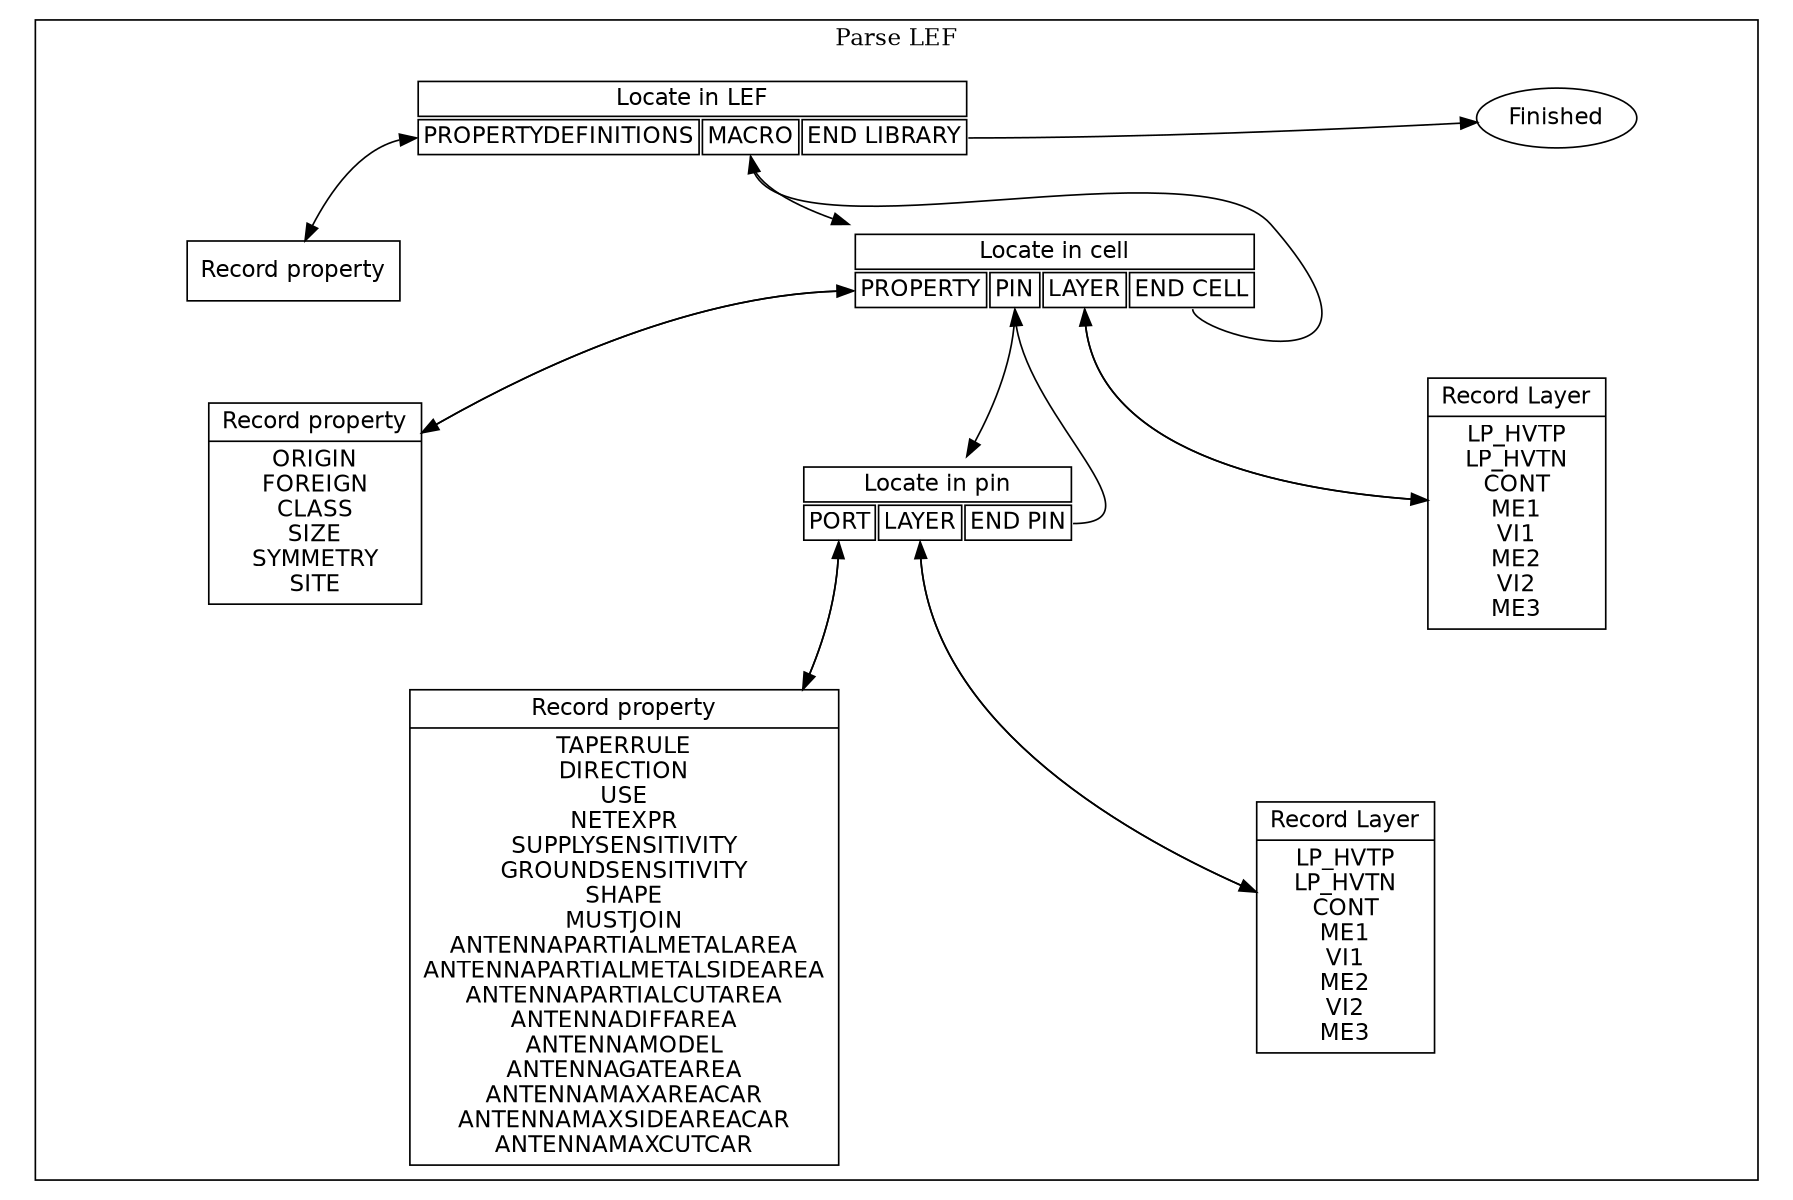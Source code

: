 digraph parseLEF {
    ordering=out;
    size="12,8";
    ratio=fill;
    rankdir=TB;
    style="invis";    
    concentrate=true;
    node [fontname=Helvetica shape=record];

    ###
    ###
    ###

    subgraph cluster {
        rankdir=TB;
        label="Parse LEF";
        graph [style=solid];
        SKIP_LINES [
            shape=plaintext
            label=<
                <table border="0" cellborder="1">
                    <tr>
                        <td colspan="3">Locate in LEF</td>
                    </tr>
                    <tr>
                        <td port='prop'>PROPERTYDEFINITIONS</td>
                        <td port='macro'>MACRO</td>
                        <td port='end'>END LIBRARY</td>
                    </tr>
                </table>
            >
        ];
        # PROPERTYDEFINITIONS
        P_READ_LINE [label="Record property"];

        SKIP_LINES:prop
        -> P_READ_LINE
        -> SKIP_LINES;
        # MACRO
        SKIP_LINES:macro
        -> M_SKIP_LINES;        

            M_SKIP_LINES [
                shape=plaintext
                label=<
                    <table border="0" cellborder="1">
                        <tr>
                            <td colspan="4">Locate in cell</td>
                        </tr>
                        <tr>
                            <td port='prop'>PROPERTY</td>
                            <td port='pin'>PIN</td>
                            <td port='layer'>LAYER</td>
                            <td port='end'>END CELL</td>
                        </tr>
                    </table>
                >
            ];
            # Property
            M_PROP_RECORD [label="{Record property|ORIGIN\nFOREIGN\nCLASS\nSIZE\nSYMMETRY\nSITE}"];

            M_SKIP_LINES:prop
            -> M_PROP_RECORD
            -> M_SKIP_LINES:prop;
            # Pin
            M_SKIP_LINES:pin
            -> PIN_SKIP_LINES;

                PIN_SKIP_LINES [
                    shape=plaintext
                    label=<
                        <table border="0" cellborder="1">
                            <tr>
                                <td colspan="3">Locate in pin</td>
                            </tr>
                            <tr>
                                <td port='port'>PORT</td>
                                <td port='layer'>LAYER</td>
                                <td port='end'>END PIN</td>
                            </tr>
                        </table>
                    >
                ];
                # Port
                PIN_PROP [label="{Record property|TAPERRULE\nDIRECTION\nUSE\nNETEXPR\nSUPPLYSENSITIVITY\nGROUNDSENSITIVITY\nSHAPE\nMUSTJOIN\nANTENNAPARTIALMETALAREA\nANTENNAPARTIALMETALSIDEAREA\nANTENNAPARTIALCUTAREA\nANTENNADIFFAREA\nANTENNAMODEL\nANTENNAGATEAREA\nANTENNAMAXAREACAR\nANTENNAMAXSIDEAREACAR\nANTENNAMAXCUTCAR}"]
                PIN_SKIP_LINES:port
                -> PIN_PROP
                -> PIN_SKIP_LINES:port;

                # Layer
                PIN_LAYER [label="{Record Layer|LP_HVTP\nLP_HVTN\nCONT\nME1\nVI1\nME2\nVI2\nME3}"];
                PIN_SKIP_LINES:layer
                -> PIN_LAYER
                -> PIN_SKIP_LINES:layer;

                # End Pin
                PIN_SKIP_LINES:end
                -> M_SKIP_LINES:pin;
            # Layer
            CELL_LAYER [label="{Record Layer|LP_HVTP\nLP_HVTN\nCONT\nME1\nVI1\nME2\nVI2\nME3}"];
            M_SKIP_LINES:layer
            -> CELL_LAYER
            -> M_SKIP_LINES:layer;

            # End Cell
            M_SKIP_LINES:end
            -> SKIP_LINES:macro;
        # End LEF
        { rank=same; SKIP_LINES; LEF_EXIT;}
        LEF_EXIT [label="Finished" shape=oval];

        SKIP_LINES:end
        -> LEF_EXIT;
    }
    
}